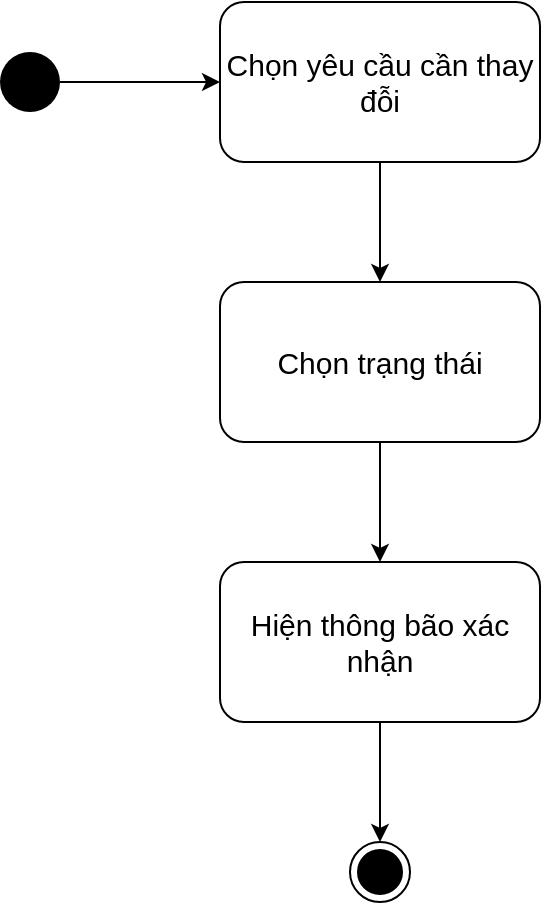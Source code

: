 <mxfile version="13.8.4" type="device"><diagram name="Page-1" id="e7e014a7-5840-1c2e-5031-d8a46d1fe8dd"><mxGraphModel dx="1422" dy="751" grid="1" gridSize="10" guides="1" tooltips="1" connect="1" arrows="1" fold="1" page="1" pageScale="1" pageWidth="1169" pageHeight="826" background="#ffffff" math="0" shadow="0"><root><mxCell id="0"/><mxCell id="1" parent="0"/><mxCell id="A0P0WAkoeJ6fGI72fvnO-79" style="edgeStyle=orthogonalEdgeStyle;rounded=0;orthogonalLoop=1;jettySize=auto;html=1;entryX=0;entryY=0.5;entryDx=0;entryDy=0;fontSize=15;" edge="1" parent="1" source="A0P0WAkoeJ6fGI72fvnO-41" target="A0P0WAkoeJ6fGI72fvnO-78"><mxGeometry relative="1" as="geometry"/></mxCell><mxCell id="A0P0WAkoeJ6fGI72fvnO-41" value="" style="ellipse;fillColor=#000000;strokeColor=none;" vertex="1" parent="1"><mxGeometry x="410" y="45" width="30" height="30" as="geometry"/></mxCell><mxCell id="A0P0WAkoeJ6fGI72fvnO-107" style="edgeStyle=orthogonalEdgeStyle;rounded=0;orthogonalLoop=1;jettySize=auto;html=1;entryX=0.5;entryY=0;entryDx=0;entryDy=0;fontSize=15;" edge="1" parent="1" source="A0P0WAkoeJ6fGI72fvnO-78"><mxGeometry relative="1" as="geometry"><mxPoint x="600" y="160" as="targetPoint"/></mxGeometry></mxCell><mxCell id="A0P0WAkoeJ6fGI72fvnO-78" value="Chọn yêu cầu cần thay đỗi" style="shape=rect;html=1;rounded=1;whiteSpace=wrap;align=center;fontSize=15;" vertex="1" parent="1"><mxGeometry x="520" y="20" width="160" height="80" as="geometry"/></mxCell><mxCell id="A0P0WAkoeJ6fGI72fvnO-130" style="edgeStyle=orthogonalEdgeStyle;rounded=0;orthogonalLoop=1;jettySize=auto;html=1;entryX=0.5;entryY=0;entryDx=0;entryDy=0;fontSize=15;" edge="1" parent="1" source="A0P0WAkoeJ6fGI72fvnO-122" target="A0P0WAkoeJ6fGI72fvnO-123"><mxGeometry relative="1" as="geometry"/></mxCell><mxCell id="A0P0WAkoeJ6fGI72fvnO-122" value="Chọn trạng thái" style="shape=rect;html=1;rounded=1;whiteSpace=wrap;align=center;fontSize=15;" vertex="1" parent="1"><mxGeometry x="520" y="160" width="160" height="80" as="geometry"/></mxCell><mxCell id="A0P0WAkoeJ6fGI72fvnO-127" style="edgeStyle=orthogonalEdgeStyle;rounded=0;orthogonalLoop=1;jettySize=auto;html=1;entryX=0.5;entryY=0;entryDx=0;entryDy=0;fontSize=15;" edge="1" parent="1" source="A0P0WAkoeJ6fGI72fvnO-123"><mxGeometry relative="1" as="geometry"><mxPoint x="600" y="440" as="targetPoint"/></mxGeometry></mxCell><mxCell id="A0P0WAkoeJ6fGI72fvnO-123" value="Hiện thông bão xác nhận" style="shape=rect;html=1;rounded=1;whiteSpace=wrap;align=center;fontSize=15;" vertex="1" parent="1"><mxGeometry x="520" y="300" width="160" height="80" as="geometry"/></mxCell><mxCell id="A0P0WAkoeJ6fGI72fvnO-128" value="" style="ellipse;html=1;shape=endState;fillColor=#000000;strokeColor=#000000;fontSize=15;" vertex="1" parent="1"><mxGeometry x="585" y="440" width="30" height="30" as="geometry"/></mxCell></root></mxGraphModel></diagram></mxfile>